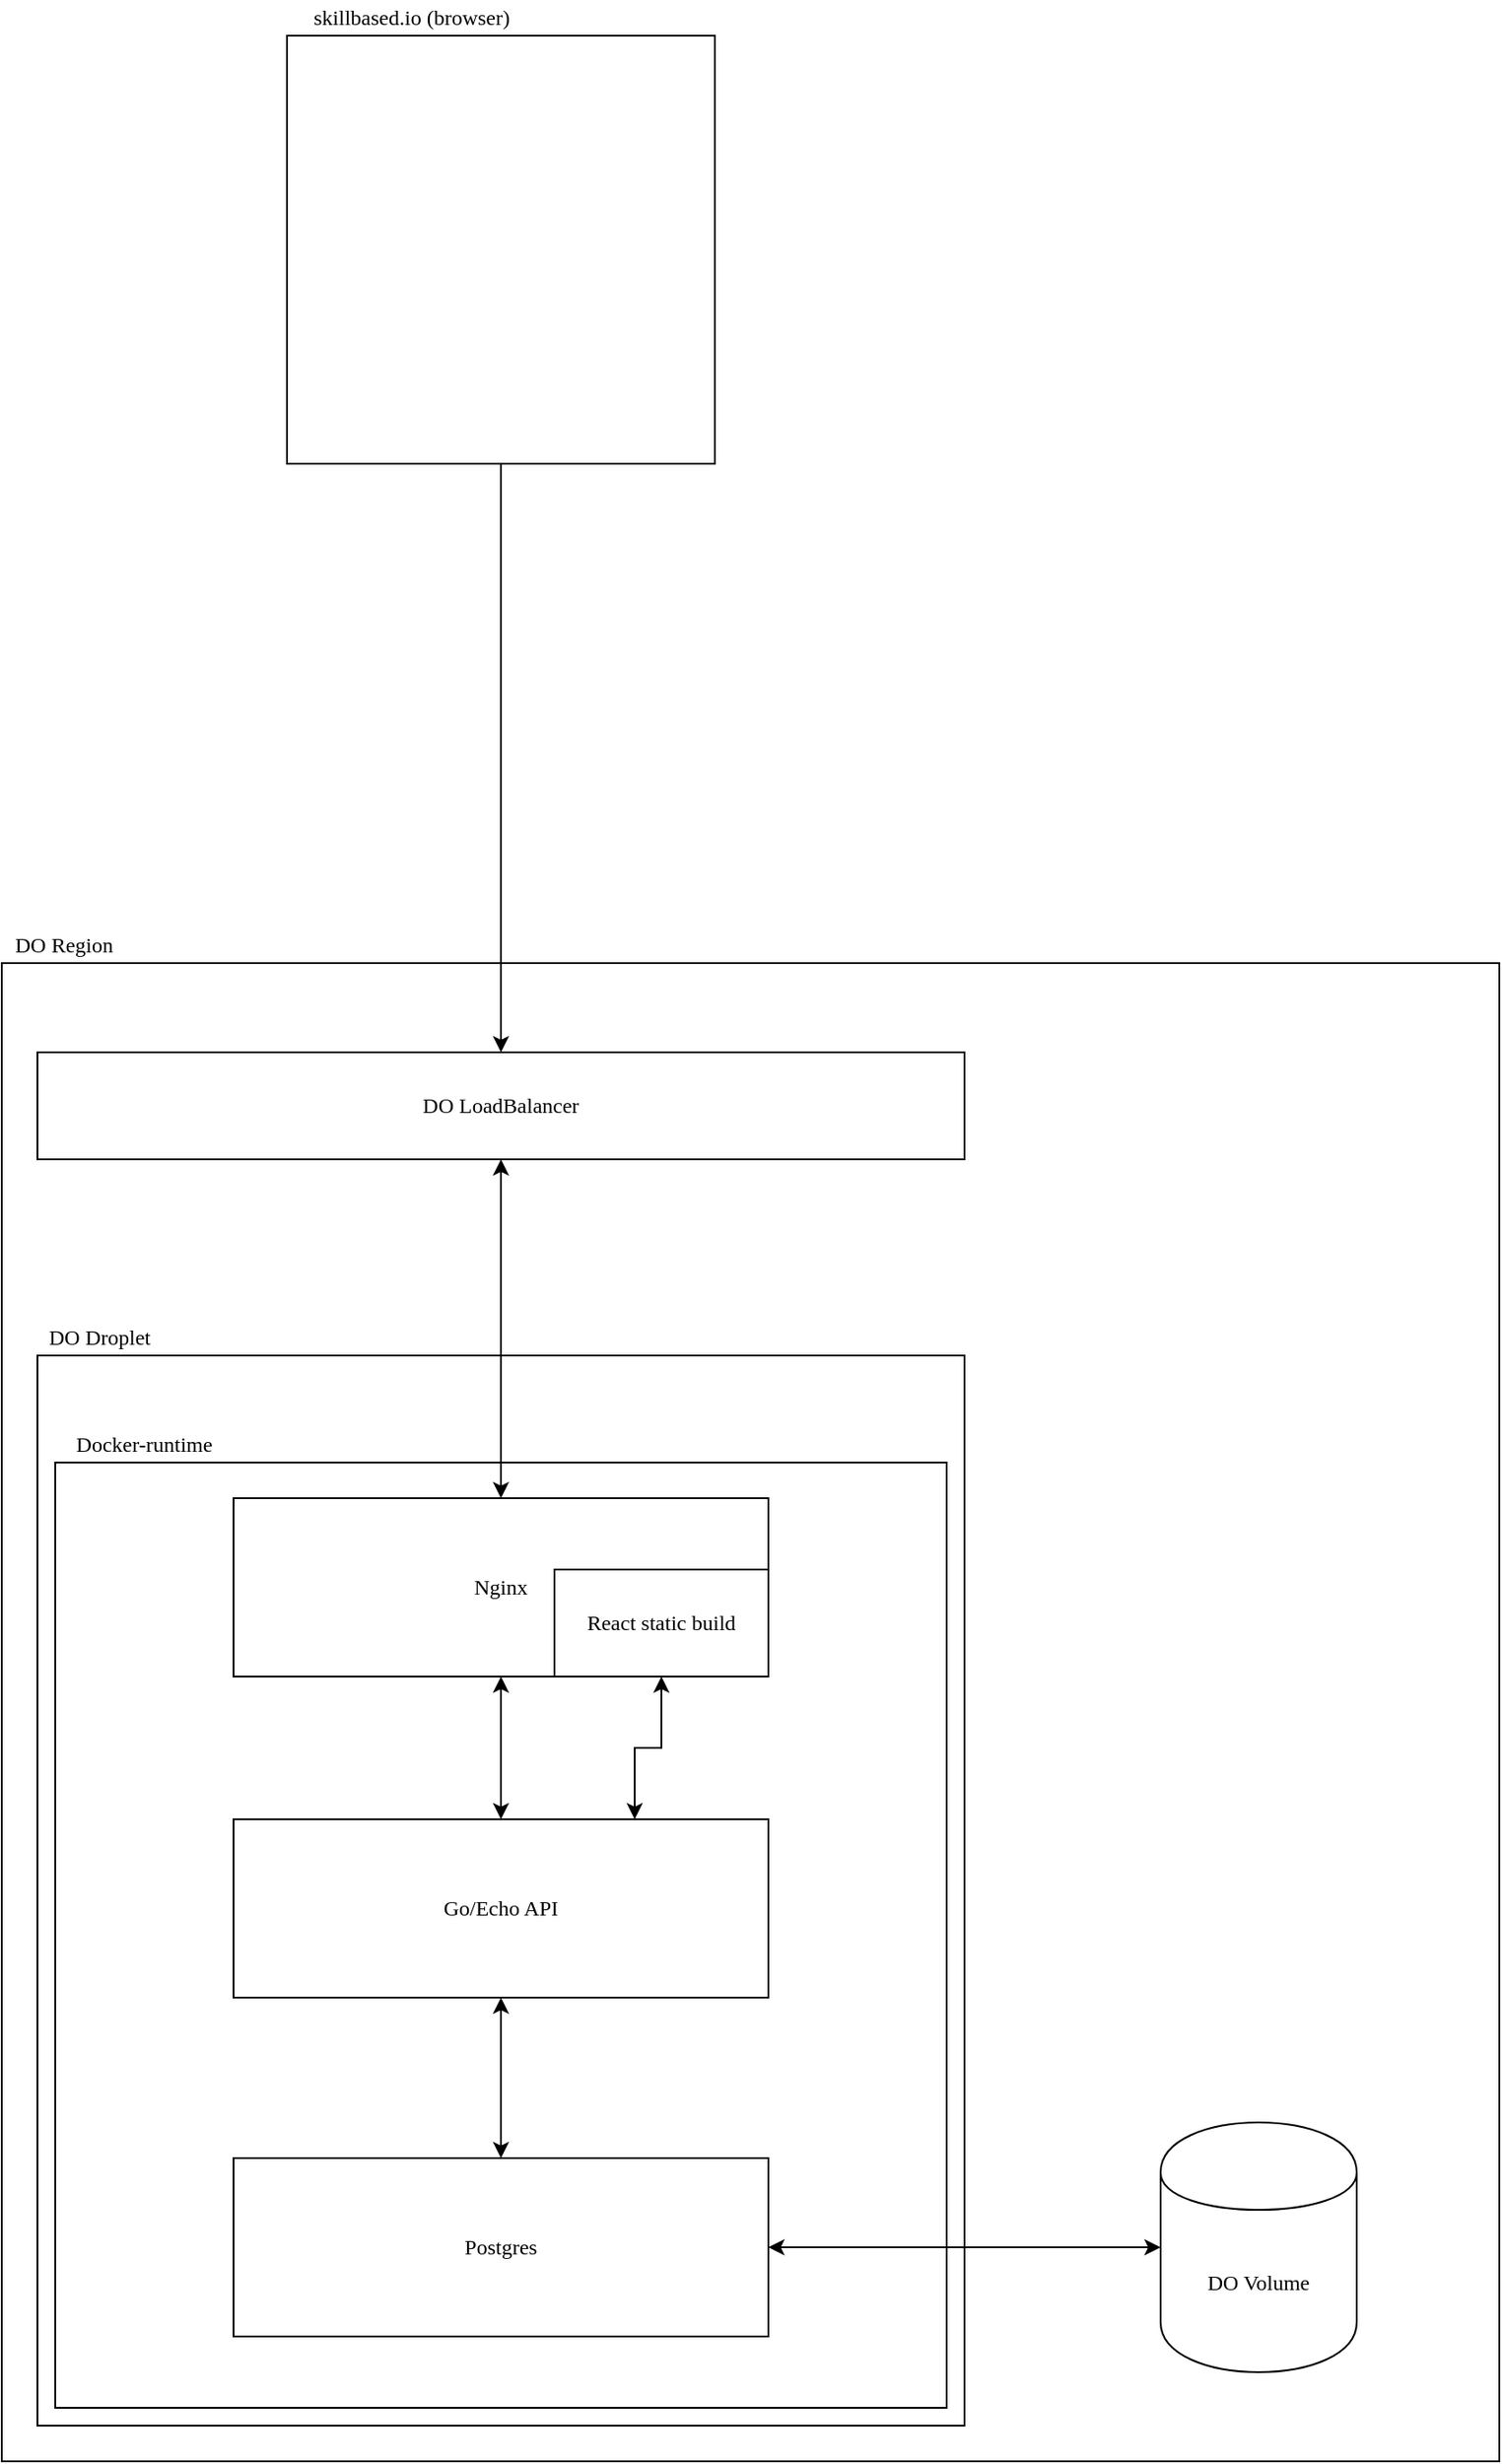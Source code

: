<mxfile version="12.4.2" type="device" pages="1"><diagram id="dyb51R0EueAZf_mkYcGe" name="Page-1"><mxGraphModel dx="1086" dy="2066" grid="1" gridSize="10" guides="1" tooltips="1" connect="1" arrows="1" fold="1" page="1" pageScale="1" pageWidth="850" pageHeight="1100" math="0" shadow="0"><root><mxCell id="0"/><mxCell id="ICVe30k9arZrcXVnowfW-14" value="Region" parent="0"/><mxCell id="ICVe30k9arZrcXVnowfW-15" value="" style="rounded=0;whiteSpace=wrap;html=1;fontFamily=Verdana;" parent="ICVe30k9arZrcXVnowfW-14" vertex="1"><mxGeometry x="40" y="-80" width="840" height="840" as="geometry"/></mxCell><mxCell id="ICVe30k9arZrcXVnowfW-16" value="DO Region" style="text;html=1;strokeColor=none;fillColor=none;align=center;verticalAlign=middle;whiteSpace=wrap;rounded=0;fontFamily=Verdana;" parent="ICVe30k9arZrcXVnowfW-14" vertex="1"><mxGeometry x="40" y="-100" width="70" height="20" as="geometry"/></mxCell><mxCell id="jSq4BMM-dwN4NsrPD59a-1" style="edgeStyle=orthogonalEdgeStyle;rounded=0;orthogonalLoop=1;jettySize=auto;html=1;exitX=0.5;exitY=1;exitDx=0;exitDy=0;entryX=0.5;entryY=0;entryDx=0;entryDy=0;" edge="1" parent="ICVe30k9arZrcXVnowfW-14" source="5a8V77InowbygoKBsTKw-3" target="ICVe30k9arZrcXVnowfW-26"><mxGeometry relative="1" as="geometry"/></mxCell><mxCell id="1" value="Droplet" parent="0"/><mxCell id="ICVe30k9arZrcXVnowfW-1" value="" style="rounded=0;whiteSpace=wrap;html=1;" parent="1" vertex="1"><mxGeometry x="60" y="140" width="520" height="600" as="geometry"/></mxCell><mxCell id="ICVe30k9arZrcXVnowfW-18" value="DO Droplet" style="text;html=1;strokeColor=none;fillColor=none;align=center;verticalAlign=middle;whiteSpace=wrap;rounded=0;fontFamily=Verdana;" parent="1" vertex="1"><mxGeometry x="60" y="120" width="70" height="20" as="geometry"/></mxCell><mxCell id="ICVe30k9arZrcXVnowfW-3" value="Docker" parent="0"/><mxCell id="ICVe30k9arZrcXVnowfW-4" value="" style="rounded=0;whiteSpace=wrap;html=1;" parent="ICVe30k9arZrcXVnowfW-3" vertex="1"><mxGeometry x="70" y="200" width="500" height="530" as="geometry"/></mxCell><mxCell id="ICVe30k9arZrcXVnowfW-7" value="Docker-runtime" style="text;html=1;strokeColor=none;fillColor=none;align=center;verticalAlign=middle;whiteSpace=wrap;rounded=0;fontFamily=Verdana;" parent="ICVe30k9arZrcXVnowfW-3" vertex="1"><mxGeometry x="70" y="180" width="100" height="20" as="geometry"/></mxCell><mxCell id="ICVe30k9arZrcXVnowfW-21" style="edgeStyle=orthogonalEdgeStyle;rounded=0;orthogonalLoop=1;jettySize=auto;html=1;exitX=0.5;exitY=1;exitDx=0;exitDy=0;entryX=0.5;entryY=0;entryDx=0;entryDy=0;fontFamily=Verdana;startArrow=classic;startFill=1;" parent="ICVe30k9arZrcXVnowfW-3" source="ICVe30k9arZrcXVnowfW-13" target="ICVe30k9arZrcXVnowfW-10" edge="1"><mxGeometry relative="1" as="geometry"/></mxCell><mxCell id="ICVe30k9arZrcXVnowfW-22" style="edgeStyle=orthogonalEdgeStyle;rounded=0;orthogonalLoop=1;jettySize=auto;html=1;exitX=0.5;exitY=1;exitDx=0;exitDy=0;entryX=0.5;entryY=0;entryDx=0;entryDy=0;startArrow=classic;startFill=1;fontFamily=Verdana;" parent="ICVe30k9arZrcXVnowfW-3" source="ICVe30k9arZrcXVnowfW-10" target="ICVe30k9arZrcXVnowfW-12" edge="1"><mxGeometry relative="1" as="geometry"/></mxCell><mxCell id="ICVe30k9arZrcXVnowfW-23" value="DO Volume" style="shape=cylinder;whiteSpace=wrap;html=1;boundedLbl=1;backgroundOutline=1;fontFamily=Verdana;" parent="ICVe30k9arZrcXVnowfW-3" vertex="1"><mxGeometry x="690" y="570" width="110" height="140" as="geometry"/></mxCell><mxCell id="ICVe30k9arZrcXVnowfW-24" style="edgeStyle=orthogonalEdgeStyle;rounded=0;orthogonalLoop=1;jettySize=auto;html=1;exitX=1;exitY=0.5;exitDx=0;exitDy=0;entryX=0;entryY=0.5;entryDx=0;entryDy=0;startArrow=classic;startFill=1;fontFamily=Verdana;" parent="ICVe30k9arZrcXVnowfW-3" source="ICVe30k9arZrcXVnowfW-12" target="ICVe30k9arZrcXVnowfW-23" edge="1"><mxGeometry relative="1" as="geometry"/></mxCell><mxCell id="ICVe30k9arZrcXVnowfW-9" value="Untitled Layer" parent="0"/><mxCell id="ICVe30k9arZrcXVnowfW-10" value="Go/Echo API" style="rounded=0;whiteSpace=wrap;html=1;fontFamily=Verdana;" parent="ICVe30k9arZrcXVnowfW-9" vertex="1"><mxGeometry x="170" y="400" width="300" height="100" as="geometry"/></mxCell><mxCell id="ICVe30k9arZrcXVnowfW-11" value="Untitled Layer" parent="0"/><mxCell id="ICVe30k9arZrcXVnowfW-12" value="Postgres" style="rounded=0;whiteSpace=wrap;html=1;fontFamily=Verdana;" parent="ICVe30k9arZrcXVnowfW-11" vertex="1"><mxGeometry x="170" y="590" width="300" height="100" as="geometry"/></mxCell><mxCell id="ICVe30k9arZrcXVnowfW-13" value="Nginx" style="rounded=0;whiteSpace=wrap;html=1;fontFamily=Verdana;" parent="ICVe30k9arZrcXVnowfW-11" vertex="1"><mxGeometry x="170" y="220" width="300" height="100" as="geometry"/></mxCell><mxCell id="ICVe30k9arZrcXVnowfW-27" style="edgeStyle=orthogonalEdgeStyle;rounded=0;orthogonalLoop=1;jettySize=auto;html=1;exitX=0.5;exitY=1;exitDx=0;exitDy=0;entryX=0.5;entryY=0;entryDx=0;entryDy=0;startArrow=classic;startFill=1;fontFamily=Verdana;" parent="ICVe30k9arZrcXVnowfW-11" source="ICVe30k9arZrcXVnowfW-26" target="ICVe30k9arZrcXVnowfW-13" edge="1"><mxGeometry relative="1" as="geometry"/></mxCell><mxCell id="ICVe30k9arZrcXVnowfW-26" value="DO LoadBalancer" style="rounded=0;whiteSpace=wrap;html=1;fontFamily=Verdana;" parent="ICVe30k9arZrcXVnowfW-11" vertex="1"><mxGeometry x="60" y="-30" width="520" height="60" as="geometry"/></mxCell><mxCell id="5a8V77InowbygoKBsTKw-7" style="edgeStyle=orthogonalEdgeStyle;rounded=0;orthogonalLoop=1;jettySize=auto;html=1;exitX=0.5;exitY=1;exitDx=0;exitDy=0;entryX=0.75;entryY=0;entryDx=0;entryDy=0;startArrow=classic;startFill=1;fontFamily=Verdana;" parent="ICVe30k9arZrcXVnowfW-11" source="5a8V77InowbygoKBsTKw-2" target="ICVe30k9arZrcXVnowfW-10" edge="1"><mxGeometry relative="1" as="geometry"/></mxCell><mxCell id="5a8V77InowbygoKBsTKw-2" value="React static build" style="rounded=0;whiteSpace=wrap;html=1;fontFamily=Verdana;" parent="ICVe30k9arZrcXVnowfW-11" vertex="1"><mxGeometry x="350" y="260" width="120" height="60" as="geometry"/></mxCell><mxCell id="5a8V77InowbygoKBsTKw-3" value="" style="rounded=0;whiteSpace=wrap;html=1;fontFamily=Verdana;" parent="ICVe30k9arZrcXVnowfW-11" vertex="1"><mxGeometry x="200" y="-600" width="240" height="240" as="geometry"/></mxCell><mxCell id="5a8V77InowbygoKBsTKw-4" value="skillbased.io (browser)" style="text;html=1;strokeColor=none;fillColor=none;align=center;verticalAlign=middle;whiteSpace=wrap;rounded=0;fontFamily=Verdana;" parent="ICVe30k9arZrcXVnowfW-11" vertex="1"><mxGeometry x="200" y="-620" width="140" height="20" as="geometry"/></mxCell></root></mxGraphModel></diagram></mxfile>